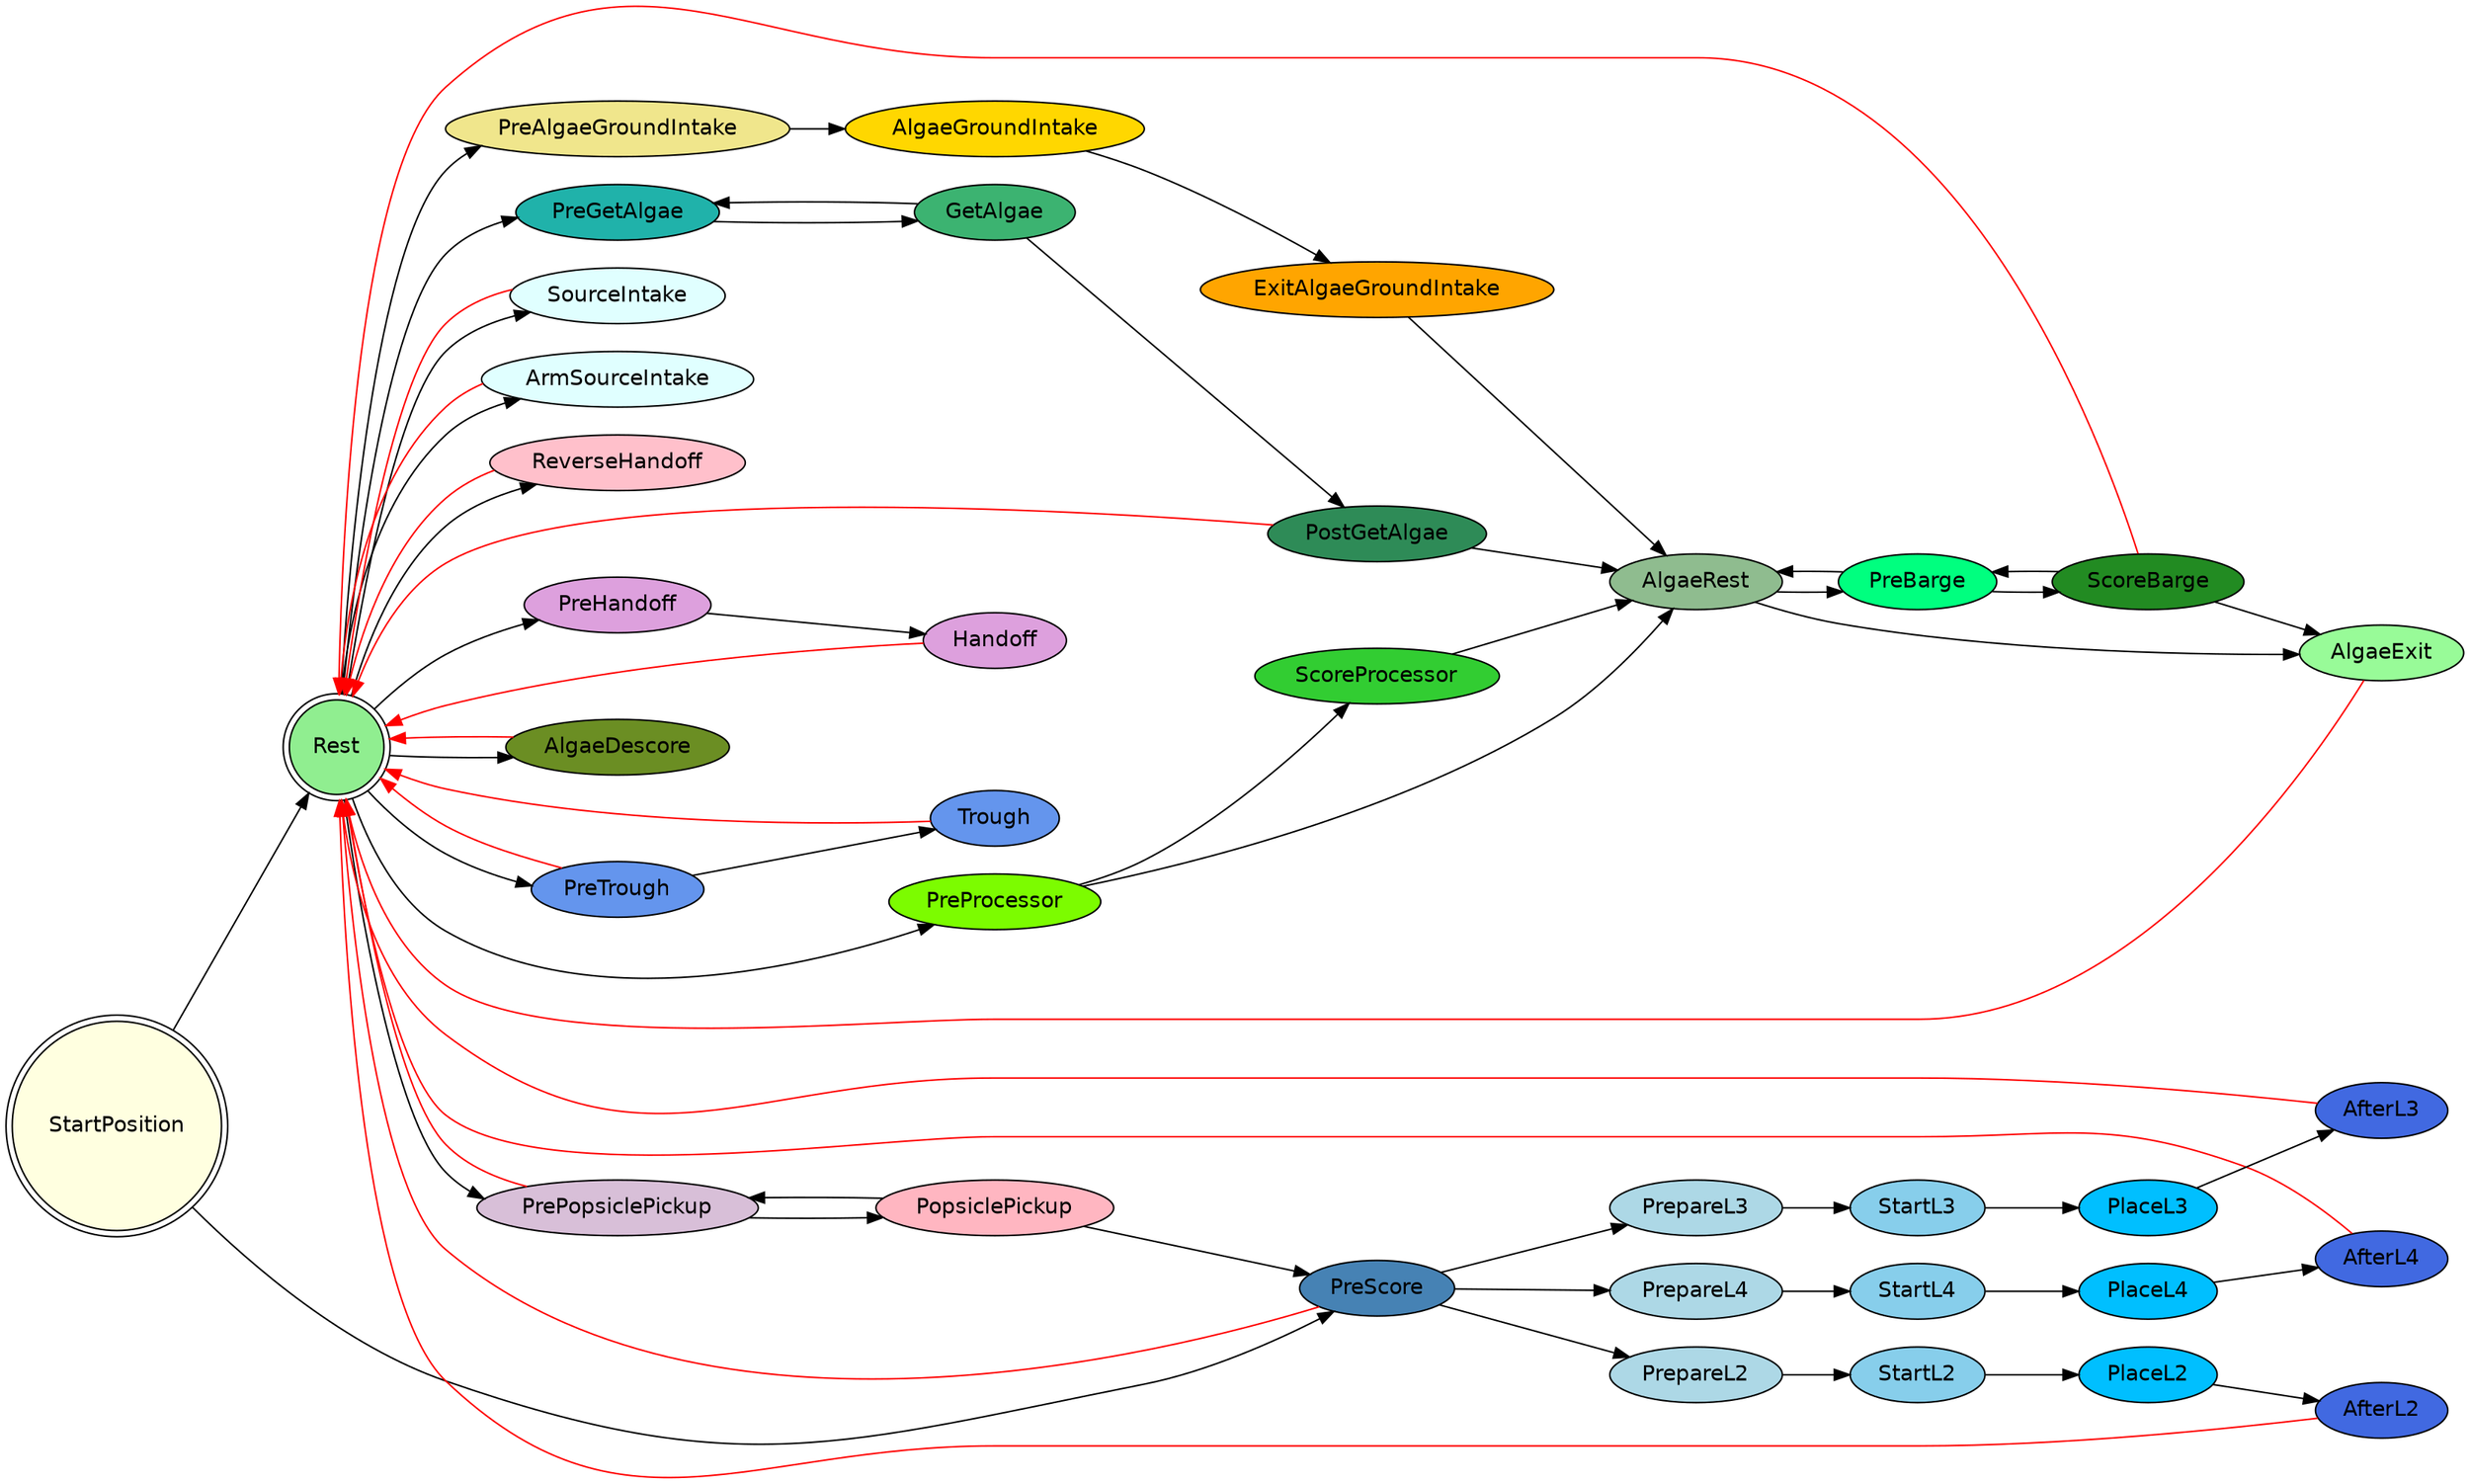 digraph StateMachine {
    rankdir=LR;
    node [shape=ellipse, style=filled, fillcolor=lightblue, fontname="Helvetica"];

    StartPosition [shape=doublecircle, fillcolor=lightyellow];
    Rest [shape=doublecircle, fillcolor=lightgreen];

    PreScore [fillcolor=steelblue];

    SourceIntake [fillcolor=lightcyan];
    ArmSourceIntake [fillcolor=lightcyan];

    ReverseHandoff [fillcolor=pink];
    PreHandoff [fillcolor=plum];
    Handoff [fillcolor=plum];

    PrepareL4 [fillcolor=lightblue];
    StartL4 [fillcolor=skyblue];
    PlaceL4 [fillcolor=deepskyblue];
    AfterL4 [fillcolor=royalblue];

    PrepareL3 [fillcolor=lightblue];
    StartL3 [fillcolor=skyblue];
    PlaceL3 [fillcolor=deepskyblue];
    AfterL3 [fillcolor=royalblue];

    PrepareL2 [fillcolor=lightblue];
    StartL2 [fillcolor=skyblue];
    PlaceL2 [fillcolor=deepskyblue];
    AfterL2 [fillcolor=royalblue];

    PreTrough [fillcolor=cornflowerblue];
    Trough [fillcolor=cornflowerblue];

    PreGetAlgae [fillcolor=lightseagreen];
    GetAlgae [fillcolor=mediumseagreen];
    PostGetAlgae [fillcolor=seagreen];
    AlgaeRest [fillcolor=darkseagreen];
    AlgaeExit [fillcolor=palegreen];
    PreBarge [fillcolor=springgreen];
    ScoreBarge [fillcolor=forestgreen];
    AlgaeDescore [fillcolor=olivedrab];
    PreProcessor [fillcolor=lawngreen];
    ScoreProcessor [fillcolor=limegreen];

    PreAlgaeGroundIntake [fillcolor=khaki];
    AlgaeGroundIntake [fillcolor=gold];
    ExitAlgaeGroundIntake [fillcolor=orange];

    PopsiclePickup [fillcolor=lightpink];
    PrePopsiclePickup [fillcolor=thistle];

    StartPosition -> Rest;
    StartPosition -> PreScore;
    Rest -> ArmSourceIntake;
    ArmSourceIntake -> Rest [color=red];
    Rest -> SourceIntake;
    SourceIntake -> Rest [color=red];
    Rest -> ReverseHandoff;
    ReverseHandoff -> Rest [color=red];
    Rest -> PreTrough;
    PreTrough -> Trough;
    PreTrough -> Rest [color=red];
    Trough -> Rest [color=red];
    Rest -> PreHandoff;
    PreHandoff -> Handoff;
    Handoff -> Rest [color=red];
    PreScore -> Rest [color=red];
    PreScore -> PrepareL4;
    PreScore -> PrepareL3;
    PreScore -> PrepareL2;

    PrepareL4 -> StartL4;
    StartL4 -> PlaceL4;
    PlaceL4 -> AfterL4;
    AfterL4 -> Rest [color=red];

    PrepareL3 -> StartL3;
    StartL3 -> PlaceL3;
    PlaceL3 -> AfterL3;
    AfterL3 -> Rest [color=red];

    PrepareL2 -> StartL2;
    StartL2 -> PlaceL2;
    PlaceL2 -> AfterL2;
    AfterL2 -> Rest [color=red];

    Rest -> PreGetAlgae;
    PreGetAlgae -> GetAlgae;
    GetAlgae -> PreGetAlgae;
    GetAlgae -> PostGetAlgae;
    PostGetAlgae -> AlgaeRest;
    PostGetAlgae -> Rest [color=red];

    AlgaeRest -> AlgaeExit;
    AlgaeExit -> Rest [color=red];
    AlgaeRest -> PreBarge;
    PreBarge -> AlgaeRest;
    PreBarge -> ScoreBarge;
    ScoreBarge -> PreBarge;
    ScoreBarge -> Rest [color=red];
    ScoreBarge -> AlgaeExit;
    Rest -> AlgaeDescore;
    AlgaeDescore -> Rest [color=red];
    Rest -> PreProcessor;
    PreProcessor -> ScoreProcessor;
    ScoreProcessor -> AlgaeRest;
    PreProcessor -> AlgaeRest;

    Rest -> PreAlgaeGroundIntake;
    PreAlgaeGroundIntake -> AlgaeGroundIntake;
    AlgaeGroundIntake -> ExitAlgaeGroundIntake;
    ExitAlgaeGroundIntake -> AlgaeRest;

    PopsiclePickup -> PrePopsiclePickup;
    PrePopsiclePickup -> Rest [color=red];
    Rest -> PrePopsiclePickup;
    PrePopsiclePickup -> PopsiclePickup;
    PopsiclePickup -> PreScore;
}

